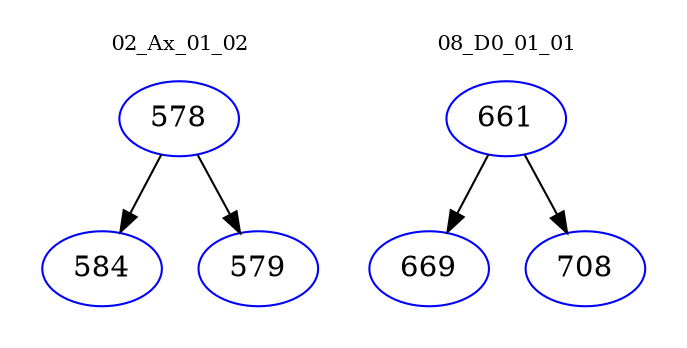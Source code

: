 digraph{
subgraph cluster_0 {
color = white
label = "02_Ax_01_02";
fontsize=10;
T0_578 [label="578", color="blue"]
T0_578 -> T0_584 [color="black"]
T0_584 [label="584", color="blue"]
T0_578 -> T0_579 [color="black"]
T0_579 [label="579", color="blue"]
}
subgraph cluster_1 {
color = white
label = "08_D0_01_01";
fontsize=10;
T1_661 [label="661", color="blue"]
T1_661 -> T1_669 [color="black"]
T1_669 [label="669", color="blue"]
T1_661 -> T1_708 [color="black"]
T1_708 [label="708", color="blue"]
}
}

